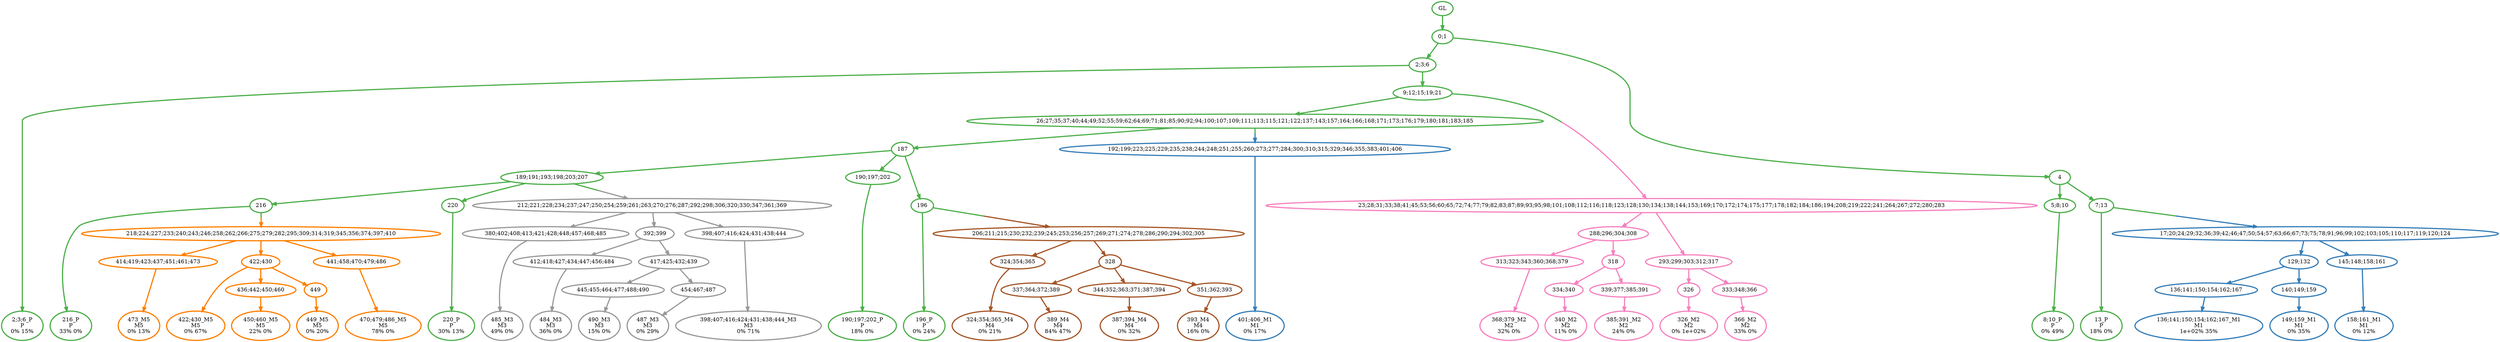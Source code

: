 digraph T {
	{
		rank=same
		75 [penwidth=3,colorscheme=set19,color=3,label="2;3;6_P\nP\n0% 15%"]
		69 [penwidth=3,colorscheme=set19,color=3,label="216_P\nP\n33% 0%"]
		67 [penwidth=3,colorscheme=set19,color=3,label="220_P\nP\n30% 13%"]
		65 [penwidth=3,colorscheme=set19,color=3,label="190;197;202_P\nP\n18% 0%"]
		63 [penwidth=3,colorscheme=set19,color=3,label="196_P\nP\n0% 24%"]
		60 [penwidth=3,colorscheme=set19,color=3,label="8;10_P\nP\n0% 49%"]
		58 [penwidth=3,colorscheme=set19,color=3,label="13_P\nP\n18% 0%"]
		57 [penwidth=3,colorscheme=set19,color=2,label="401;406_M1\nM1\n0% 17%"]
		54 [penwidth=3,colorscheme=set19,color=2,label="136;141;150;154;162;167_M1\nM1\n1e+02% 35%"]
		52 [penwidth=3,colorscheme=set19,color=2,label="149;159_M1\nM1\n0% 35%"]
		50 [penwidth=3,colorscheme=set19,color=2,label="158;161_M1\nM1\n0% 12%"]
		47 [penwidth=3,colorscheme=set19,color=8,label="368;379_M2\nM2\n32% 0%"]
		44 [penwidth=3,colorscheme=set19,color=8,label="340_M2\nM2\n11% 0%"]
		42 [penwidth=3,colorscheme=set19,color=8,label="385;391_M2\nM2\n24% 0%"]
		39 [penwidth=3,colorscheme=set19,color=8,label="326_M2\nM2\n0% 1e+02%"]
		37 [penwidth=3,colorscheme=set19,color=8,label="366_M2\nM2\n33% 0%"]
		35 [penwidth=3,colorscheme=set19,color=9,label="485_M3\nM3\n49% 0%"]
		32 [penwidth=3,colorscheme=set19,color=9,label="484_M3\nM3\n36% 0%"]
		29 [penwidth=3,colorscheme=set19,color=9,label="490_M3\nM3\n15% 0%"]
		27 [penwidth=3,colorscheme=set19,color=9,label="487_M3\nM3\n0% 29%"]
		25 [penwidth=3,colorscheme=set19,color=9,label="398;407;416;424;431;438;444_M3\nM3\n0% 71%"]
		23 [penwidth=3,colorscheme=set19,color=7,label="324;354;365_M4\nM4\n0% 21%"]
		20 [penwidth=3,colorscheme=set19,color=7,label="389_M4\nM4\n84% 47%"]
		18 [penwidth=3,colorscheme=set19,color=7,label="387;394_M4\nM4\n0% 32%"]
		16 [penwidth=3,colorscheme=set19,color=7,label="393_M4\nM4\n16% 0%"]
		14 [penwidth=3,colorscheme=set19,color=5,label="473_M5\nM5\n0% 13%"]
		12 [penwidth=3,colorscheme=set19,color=5,label="422;430_M5\nM5\n0% 67%"]
		10 [penwidth=3,colorscheme=set19,color=5,label="450;460_M5\nM5\n22% 0%"]
		8 [penwidth=3,colorscheme=set19,color=5,label="449_M5\nM5\n0% 20%"]
		6 [penwidth=3,colorscheme=set19,color=5,label="470;479;486_M5\nM5\n78% 0%"]
	}
	78 [penwidth=3,colorscheme=set19,color=3,label="GL"]
	77 [penwidth=3,colorscheme=set19,color=3,label="0;1"]
	76 [penwidth=3,colorscheme=set19,color=3,label="2;3;6"]
	74 [penwidth=3,colorscheme=set19,color=3,label="9;12;15;19;21"]
	73 [penwidth=3,colorscheme=set19,color=3,label="26;27;35;37;40;44;49;52;55;59;62;64;69;71;81;85;90;92;94;100;107;109;111;113;115;121;122;137;143;157;164;166;168;171;173;176;179;180;181;183;185"]
	72 [penwidth=3,colorscheme=set19,color=3,label="187"]
	71 [penwidth=3,colorscheme=set19,color=3,label="189;191;193;198;203;207"]
	70 [penwidth=3,colorscheme=set19,color=3,label="216"]
	68 [penwidth=3,colorscheme=set19,color=3,label="220"]
	66 [penwidth=3,colorscheme=set19,color=3,label="190;197;202"]
	64 [penwidth=3,colorscheme=set19,color=3,label="196"]
	62 [penwidth=3,colorscheme=set19,color=3,label="4"]
	61 [penwidth=3,colorscheme=set19,color=3,label="5;8;10"]
	59 [penwidth=3,colorscheme=set19,color=3,label="7;13"]
	56 [penwidth=3,colorscheme=set19,color=2,label="129;132"]
	55 [penwidth=3,colorscheme=set19,color=2,label="136;141;150;154;162;167"]
	53 [penwidth=3,colorscheme=set19,color=2,label="140;149;159"]
	51 [penwidth=3,colorscheme=set19,color=2,label="145;148;158;161"]
	49 [penwidth=3,colorscheme=set19,color=8,label="288;296;304;308"]
	48 [penwidth=3,colorscheme=set19,color=8,label="313;323;343;360;368;379"]
	46 [penwidth=3,colorscheme=set19,color=8,label="318"]
	45 [penwidth=3,colorscheme=set19,color=8,label="334;340"]
	43 [penwidth=3,colorscheme=set19,color=8,label="339;377;385;391"]
	41 [penwidth=3,colorscheme=set19,color=8,label="293;299;303;312;317"]
	40 [penwidth=3,colorscheme=set19,color=8,label="326"]
	38 [penwidth=3,colorscheme=set19,color=8,label="333;348;366"]
	36 [penwidth=3,colorscheme=set19,color=9,label="380;402;408;413;421;428;448;457;468;485"]
	34 [penwidth=3,colorscheme=set19,color=9,label="392;399"]
	33 [penwidth=3,colorscheme=set19,color=9,label="412;418;427;434;447;456;484"]
	31 [penwidth=3,colorscheme=set19,color=9,label="417;425;432;439"]
	30 [penwidth=3,colorscheme=set19,color=9,label="445;455;464;477;488;490"]
	28 [penwidth=3,colorscheme=set19,color=9,label="454;467;487"]
	26 [penwidth=3,colorscheme=set19,color=9,label="398;407;416;424;431;438;444"]
	24 [penwidth=3,colorscheme=set19,color=7,label="324;354;365"]
	22 [penwidth=3,colorscheme=set19,color=7,label="328"]
	21 [penwidth=3,colorscheme=set19,color=7,label="337;364;372;389"]
	19 [penwidth=3,colorscheme=set19,color=7,label="344;352;363;371;387;394"]
	17 [penwidth=3,colorscheme=set19,color=7,label="351;362;393"]
	15 [penwidth=3,colorscheme=set19,color=5,label="414;419;423;437;451;461;473"]
	13 [penwidth=3,colorscheme=set19,color=5,label="422;430"]
	11 [penwidth=3,colorscheme=set19,color=5,label="436;442;450;460"]
	9 [penwidth=3,colorscheme=set19,color=5,label="449"]
	7 [penwidth=3,colorscheme=set19,color=5,label="441;458;470;479;486"]
	5 [penwidth=3,colorscheme=set19,color=5,label="218;224;227;233;240;243;246;258;262;266;275;279;282;295;309;314;319;345;356;374;397;410"]
	4 [penwidth=3,colorscheme=set19,color=2,label="192;199;223;225;229;235;238;244;248;251;255;260;273;277;284;300;310;315;329;346;355;383;401;406"]
	3 [penwidth=3,colorscheme=set19,color=9,label="212;221;228;234;237;247;250;254;259;261;263;270;276;287;292;298;306;320;330;347;361;369"]
	2 [penwidth=3,colorscheme=set19,color=7,label="206;211;215;230;232;239;245;253;256;257;269;271;274;278;286;290;294;302;305"]
	1 [penwidth=3,colorscheme=set19,color=8,label="23;28;31;33;38;41;45;53;56;60;65;72;74;77;79;82;83;87;89;93;95;98;101;108;112;116;118;123;128;130;134;138;144;153;169;170;172;174;175;177;178;182;184;186;194;208;219;222;241;264;267;272;280;283"]
	0 [penwidth=3,colorscheme=set19,color=2,label="17;20;24;29;32;36;39;42;46;47;50;54;57;63;66;67;73;75;78;91;96;99;102;103;105;110;117;119;120;124"]
	78 -> 77 [penwidth=3,colorscheme=set19,color=3]
	77 -> 76 [penwidth=3,colorscheme=set19,color=3]
	77 -> 62 [penwidth=3,colorscheme=set19,color=3]
	76 -> 75 [penwidth=3,colorscheme=set19,color=3]
	76 -> 74 [penwidth=3,colorscheme=set19,color=3]
	74 -> 73 [penwidth=3,colorscheme=set19,color=3]
	74 -> 1 [penwidth=3,colorscheme=set19,color="3;0.5:8"]
	73 -> 72 [penwidth=3,colorscheme=set19,color=3]
	73 -> 4 [penwidth=3,colorscheme=set19,color="3;0.5:2"]
	72 -> 71 [penwidth=3,colorscheme=set19,color=3]
	72 -> 66 [penwidth=3,colorscheme=set19,color=3]
	72 -> 64 [penwidth=3,colorscheme=set19,color=3]
	71 -> 70 [penwidth=3,colorscheme=set19,color=3]
	71 -> 68 [penwidth=3,colorscheme=set19,color=3]
	71 -> 3 [penwidth=3,colorscheme=set19,color="3;0.5:9"]
	70 -> 69 [penwidth=3,colorscheme=set19,color=3]
	70 -> 5 [penwidth=3,colorscheme=set19,color="3;0.5:5"]
	68 -> 67 [penwidth=3,colorscheme=set19,color=3]
	66 -> 65 [penwidth=3,colorscheme=set19,color=3]
	64 -> 63 [penwidth=3,colorscheme=set19,color=3]
	64 -> 2 [penwidth=3,colorscheme=set19,color="3;0.5:7"]
	62 -> 59 [penwidth=3,colorscheme=set19,color=3]
	62 -> 61 [penwidth=3,colorscheme=set19,color=3]
	61 -> 60 [penwidth=3,colorscheme=set19,color=3]
	59 -> 58 [penwidth=3,colorscheme=set19,color=3]
	59 -> 0 [penwidth=3,colorscheme=set19,color="3;0.5:2"]
	56 -> 55 [penwidth=3,colorscheme=set19,color=2]
	56 -> 53 [penwidth=3,colorscheme=set19,color=2]
	55 -> 54 [penwidth=3,colorscheme=set19,color=2]
	53 -> 52 [penwidth=3,colorscheme=set19,color=2]
	51 -> 50 [penwidth=3,colorscheme=set19,color=2]
	49 -> 46 [penwidth=3,colorscheme=set19,color=8]
	49 -> 48 [penwidth=3,colorscheme=set19,color=8]
	48 -> 47 [penwidth=3,colorscheme=set19,color=8]
	46 -> 43 [penwidth=3,colorscheme=set19,color=8]
	46 -> 45 [penwidth=3,colorscheme=set19,color=8]
	45 -> 44 [penwidth=3,colorscheme=set19,color=8]
	43 -> 42 [penwidth=3,colorscheme=set19,color=8]
	41 -> 40 [penwidth=3,colorscheme=set19,color=8]
	41 -> 38 [penwidth=3,colorscheme=set19,color=8]
	40 -> 39 [penwidth=3,colorscheme=set19,color=8]
	38 -> 37 [penwidth=3,colorscheme=set19,color=8]
	36 -> 35 [penwidth=3,colorscheme=set19,color=9]
	34 -> 31 [penwidth=3,colorscheme=set19,color=9]
	34 -> 33 [penwidth=3,colorscheme=set19,color=9]
	33 -> 32 [penwidth=3,colorscheme=set19,color=9]
	31 -> 28 [penwidth=3,colorscheme=set19,color=9]
	31 -> 30 [penwidth=3,colorscheme=set19,color=9]
	30 -> 29 [penwidth=3,colorscheme=set19,color=9]
	28 -> 27 [penwidth=3,colorscheme=set19,color=9]
	26 -> 25 [penwidth=3,colorscheme=set19,color=9]
	24 -> 23 [penwidth=3,colorscheme=set19,color=7]
	22 -> 17 [penwidth=3,colorscheme=set19,color=7]
	22 -> 19 [penwidth=3,colorscheme=set19,color=7]
	22 -> 21 [penwidth=3,colorscheme=set19,color=7]
	21 -> 20 [penwidth=3,colorscheme=set19,color=7]
	19 -> 18 [penwidth=3,colorscheme=set19,color=7]
	17 -> 16 [penwidth=3,colorscheme=set19,color=7]
	15 -> 14 [penwidth=3,colorscheme=set19,color=5]
	13 -> 12 [penwidth=3,colorscheme=set19,color=5]
	13 -> 9 [penwidth=3,colorscheme=set19,color=5]
	13 -> 11 [penwidth=3,colorscheme=set19,color=5]
	11 -> 10 [penwidth=3,colorscheme=set19,color=5]
	9 -> 8 [penwidth=3,colorscheme=set19,color=5]
	7 -> 6 [penwidth=3,colorscheme=set19,color=5]
	5 -> 15 [penwidth=3,colorscheme=set19,color=5]
	5 -> 13 [penwidth=3,colorscheme=set19,color=5]
	5 -> 7 [penwidth=3,colorscheme=set19,color=5]
	4 -> 57 [penwidth=3,colorscheme=set19,color=2]
	3 -> 36 [penwidth=3,colorscheme=set19,color=9]
	3 -> 34 [penwidth=3,colorscheme=set19,color=9]
	3 -> 26 [penwidth=3,colorscheme=set19,color=9]
	2 -> 24 [penwidth=3,colorscheme=set19,color=7]
	2 -> 22 [penwidth=3,colorscheme=set19,color=7]
	1 -> 49 [penwidth=3,colorscheme=set19,color=8]
	1 -> 41 [penwidth=3,colorscheme=set19,color=8]
	0 -> 56 [penwidth=3,colorscheme=set19,color=2]
	0 -> 51 [penwidth=3,colorscheme=set19,color=2]
}
